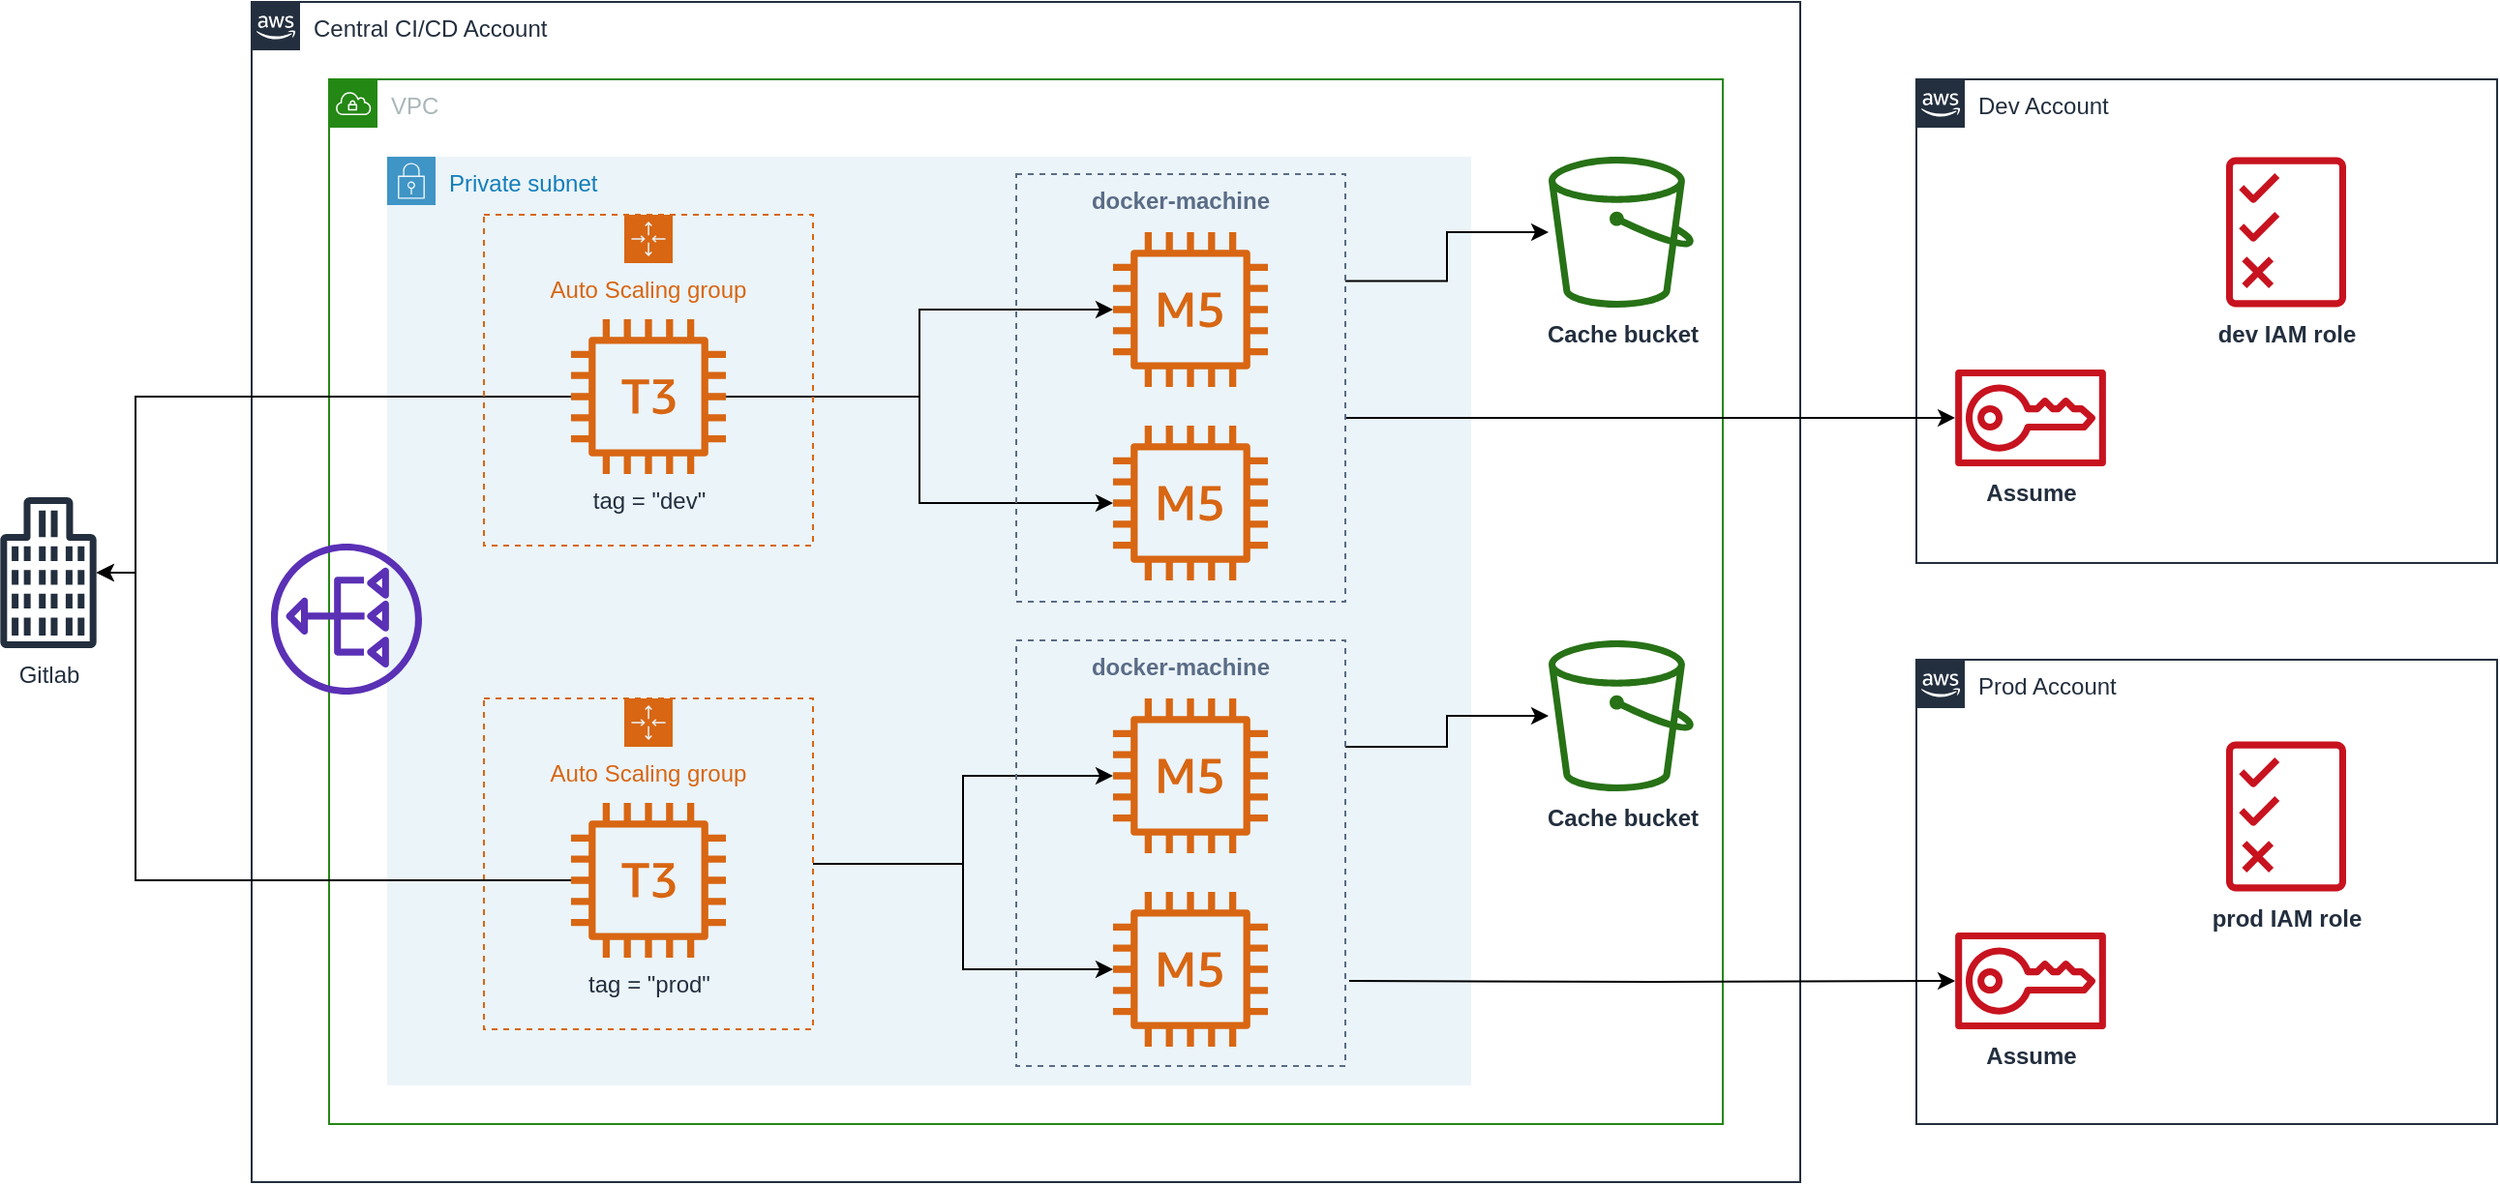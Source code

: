 <mxfile version="14.6.13" type="device"><diagram id="949aRTuQqDTLEtAHh42T" name="Page-1"><mxGraphModel dx="1763" dy="997" grid="1" gridSize="10" guides="1" tooltips="1" connect="1" arrows="1" fold="1" page="1" pageScale="1" pageWidth="1169" pageHeight="827" math="0" shadow="0"><root><mxCell id="0"/><mxCell id="1" style="" parent="0"/><mxCell id="NEs1l73thP598jEf9UOF-2" value="Central CI/CD Account" style="points=[[0,0],[0.25,0],[0.5,0],[0.75,0],[1,0],[1,0.25],[1,0.5],[1,0.75],[1,1],[0.75,1],[0.5,1],[0.25,1],[0,1],[0,0.75],[0,0.5],[0,0.25]];outlineConnect=0;gradientColor=none;html=1;whiteSpace=wrap;fontSize=12;fontStyle=0;shape=mxgraph.aws4.group;grIcon=mxgraph.aws4.group_aws_cloud_alt;strokeColor=#232F3E;fillColor=none;verticalAlign=top;align=left;spacingLeft=30;fontColor=#232F3E;dashed=0;" parent="1" vertex="1"><mxGeometry x="190" y="170" width="800" height="610" as="geometry"/></mxCell><mxCell id="NEs1l73thP598jEf9UOF-9" value="Dev Account" style="points=[[0,0],[0.25,0],[0.5,0],[0.75,0],[1,0],[1,0.25],[1,0.5],[1,0.75],[1,1],[0.75,1],[0.5,1],[0.25,1],[0,1],[0,0.75],[0,0.5],[0,0.25]];outlineConnect=0;gradientColor=none;html=1;whiteSpace=wrap;fontSize=12;fontStyle=0;shape=mxgraph.aws4.group;grIcon=mxgraph.aws4.group_aws_cloud_alt;strokeColor=#232F3E;fillColor=none;verticalAlign=top;align=left;spacingLeft=30;fontColor=#232F3E;dashed=0;" parent="1" vertex="1"><mxGeometry x="1050" y="210" width="300" height="250" as="geometry"/></mxCell><mxCell id="NEs1l73thP598jEf9UOF-11" value="VPC" style="points=[[0,0],[0.25,0],[0.5,0],[0.75,0],[1,0],[1,0.25],[1,0.5],[1,0.75],[1,1],[0.75,1],[0.5,1],[0.25,1],[0,1],[0,0.75],[0,0.5],[0,0.25]];outlineConnect=0;gradientColor=none;html=1;whiteSpace=wrap;fontSize=12;fontStyle=0;shape=mxgraph.aws4.group;grIcon=mxgraph.aws4.group_vpc;strokeColor=#248814;fillColor=none;verticalAlign=top;align=left;spacingLeft=30;fontColor=#AAB7B8;dashed=0;" parent="1" vertex="1"><mxGeometry x="230" y="210" width="720" height="540" as="geometry"/></mxCell><mxCell id="NEs1l73thP598jEf9UOF-12" value="Gitlab" style="outlineConnect=0;fontColor=#232F3E;gradientColor=none;fillColor=#232F3E;strokeColor=none;dashed=0;verticalLabelPosition=bottom;verticalAlign=top;align=center;html=1;fontSize=12;fontStyle=0;aspect=fixed;pointerEvents=1;shape=mxgraph.aws4.office_building;" parent="1" vertex="1"><mxGeometry x="60" y="426" width="50" height="78" as="geometry"/></mxCell><mxCell id="NEs1l73thP598jEf9UOF-13" value="Private subnet" style="points=[[0,0],[0.25,0],[0.5,0],[0.75,0],[1,0],[1,0.25],[1,0.5],[1,0.75],[1,1],[0.75,1],[0.5,1],[0.25,1],[0,1],[0,0.75],[0,0.5],[0,0.25]];outlineConnect=0;gradientColor=none;html=1;whiteSpace=wrap;fontSize=12;fontStyle=0;shape=mxgraph.aws4.group;grIcon=mxgraph.aws4.group_security_group;grStroke=0;strokeColor=#147EBA;fillColor=#E6F2F8;verticalAlign=top;align=left;spacingLeft=30;fontColor=#147EBA;dashed=0;opacity=80;" parent="1" vertex="1"><mxGeometry x="260" y="250" width="560" height="480" as="geometry"/></mxCell><mxCell id="NEs1l73thP598jEf9UOF-14" value="" style="outlineConnect=0;fontColor=#232F3E;fillColor=#5A30B5;strokeColor=none;dashed=0;verticalLabelPosition=bottom;verticalAlign=top;align=center;html=1;fontSize=12;fontStyle=0;aspect=fixed;pointerEvents=1;shape=mxgraph.aws4.nat_gateway;direction=west;" parent="1" vertex="1"><mxGeometry x="200" y="450" width="78" height="78" as="geometry"/></mxCell><mxCell id="NEs1l73thP598jEf9UOF-24" style="edgeStyle=orthogonalEdgeStyle;rounded=0;orthogonalLoop=1;jettySize=auto;html=1;" parent="1" source="NEs1l73thP598jEf9UOF-16" target="NEs1l73thP598jEf9UOF-18" edge="1"><mxGeometry relative="1" as="geometry"/></mxCell><mxCell id="NEs1l73thP598jEf9UOF-25" style="edgeStyle=orthogonalEdgeStyle;rounded=0;orthogonalLoop=1;jettySize=auto;html=1;" parent="1" source="NEs1l73thP598jEf9UOF-16" target="NEs1l73thP598jEf9UOF-17" edge="1"><mxGeometry relative="1" as="geometry"/></mxCell><mxCell id="NEs1l73thP598jEf9UOF-26" style="edgeStyle=orthogonalEdgeStyle;rounded=0;orthogonalLoop=1;jettySize=auto;html=1;exitX=1;exitY=0.25;exitDx=0;exitDy=0;" parent="1" source="NEs1l73thP598jEf9UOF-21" target="NEs1l73thP598jEf9UOF-22" edge="1"><mxGeometry relative="1" as="geometry"/></mxCell><mxCell id="NEs1l73thP598jEf9UOF-29" style="edgeStyle=orthogonalEdgeStyle;rounded=0;orthogonalLoop=1;jettySize=auto;html=1;exitX=1;exitY=0.57;exitDx=0;exitDy=0;exitPerimeter=0;" parent="1" source="NEs1l73thP598jEf9UOF-21" target="NEs1l73thP598jEf9UOF-28" edge="1"><mxGeometry relative="1" as="geometry"/></mxCell><mxCell id="NEs1l73thP598jEf9UOF-36" style="edgeStyle=orthogonalEdgeStyle;rounded=0;orthogonalLoop=1;jettySize=auto;html=1;" parent="1" source="NEs1l73thP598jEf9UOF-16" target="NEs1l73thP598jEf9UOF-12" edge="1"><mxGeometry relative="1" as="geometry"><Array as="points"><mxPoint x="130" y="374"/><mxPoint x="130" y="465"/></Array></mxGeometry></mxCell><mxCell id="oSZ7DmNpVoADhu2886d8-1" value="Prod Account" style="points=[[0,0],[0.25,0],[0.5,0],[0.75,0],[1,0],[1,0.25],[1,0.5],[1,0.75],[1,1],[0.75,1],[0.5,1],[0.25,1],[0,1],[0,0.75],[0,0.5],[0,0.25]];outlineConnect=0;gradientColor=none;html=1;whiteSpace=wrap;fontSize=12;fontStyle=0;shape=mxgraph.aws4.group;grIcon=mxgraph.aws4.group_aws_cloud_alt;strokeColor=#232F3E;fillColor=none;verticalAlign=top;align=left;spacingLeft=30;fontColor=#232F3E;dashed=0;" parent="1" vertex="1"><mxGeometry x="1050" y="510" width="300" height="240" as="geometry"/></mxCell><mxCell id="NEs1l73thP598jEf9UOF-15" value="Runner" style="" parent="0"/><mxCell id="NEs1l73thP598jEf9UOF-21" value="docker-machine" style="fillColor=none;strokeColor=#5A6C86;dashed=1;verticalAlign=top;fontStyle=1;fontColor=#5A6C86;" parent="NEs1l73thP598jEf9UOF-15" vertex="1"><mxGeometry x="585" y="259" width="170" height="221" as="geometry"/></mxCell><mxCell id="NEs1l73thP598jEf9UOF-19" value="Auto Scaling group" style="points=[[0,0],[0.25,0],[0.5,0],[0.75,0],[1,0],[1,0.25],[1,0.5],[1,0.75],[1,1],[0.75,1],[0.5,1],[0.25,1],[0,1],[0,0.75],[0,0.5],[0,0.25]];outlineConnect=0;gradientColor=none;html=1;whiteSpace=wrap;fontSize=12;fontStyle=0;shape=mxgraph.aws4.groupCenter;grIcon=mxgraph.aws4.group_auto_scaling_group;grStroke=1;strokeColor=#D86613;fillColor=none;verticalAlign=top;align=center;fontColor=#D86613;dashed=1;spacingTop=25;" parent="NEs1l73thP598jEf9UOF-15" vertex="1"><mxGeometry x="310" y="280" width="170" height="171" as="geometry"/></mxCell><mxCell id="NEs1l73thP598jEf9UOF-16" value="tag = &quot;dev&quot;" style="outlineConnect=0;fontColor=#232F3E;gradientColor=none;fillColor=#D86613;strokeColor=none;dashed=0;verticalLabelPosition=bottom;verticalAlign=top;align=center;html=1;fontSize=12;fontStyle=0;aspect=fixed;pointerEvents=1;shape=mxgraph.aws4.t3_instance;" parent="NEs1l73thP598jEf9UOF-15" vertex="1"><mxGeometry x="355" y="334" width="80" height="80" as="geometry"/></mxCell><mxCell id="NEs1l73thP598jEf9UOF-17" value="" style="outlineConnect=0;fontColor=#232F3E;gradientColor=none;fillColor=#D86613;strokeColor=none;dashed=0;verticalLabelPosition=bottom;verticalAlign=top;align=center;html=1;fontSize=12;fontStyle=0;aspect=fixed;pointerEvents=1;shape=mxgraph.aws4.m5_instance;" parent="NEs1l73thP598jEf9UOF-15" vertex="1"><mxGeometry x="635" y="389" width="80" height="80" as="geometry"/></mxCell><mxCell id="NEs1l73thP598jEf9UOF-18" value="" style="outlineConnect=0;fontColor=#232F3E;gradientColor=none;fillColor=#D86613;strokeColor=none;dashed=0;verticalLabelPosition=bottom;verticalAlign=top;align=center;html=1;fontSize=12;fontStyle=0;aspect=fixed;pointerEvents=1;shape=mxgraph.aws4.m5_instance;" parent="NEs1l73thP598jEf9UOF-15" vertex="1"><mxGeometry x="635" y="289" width="80" height="80" as="geometry"/></mxCell><mxCell id="NEs1l73thP598jEf9UOF-22" value="&lt;b&gt;Cache bucket&lt;/b&gt;" style="outlineConnect=0;fontColor=#232F3E;gradientColor=none;fillColor=#277116;strokeColor=none;dashed=0;verticalLabelPosition=bottom;verticalAlign=top;align=center;html=1;fontSize=12;fontStyle=0;aspect=fixed;pointerEvents=1;shape=mxgraph.aws4.bucket;" parent="NEs1l73thP598jEf9UOF-15" vertex="1"><mxGeometry x="860" y="250" width="75" height="78" as="geometry"/></mxCell><mxCell id="NEs1l73thP598jEf9UOF-27" value="&lt;b&gt;dev IAM role&lt;/b&gt;" style="outlineConnect=0;fontColor=#232F3E;gradientColor=none;fillColor=#C7131F;strokeColor=none;dashed=0;verticalLabelPosition=bottom;verticalAlign=top;align=center;html=1;fontSize=12;fontStyle=0;aspect=fixed;pointerEvents=1;shape=mxgraph.aws4.permissions;" parent="NEs1l73thP598jEf9UOF-15" vertex="1"><mxGeometry x="1210" y="250" width="62" height="78" as="geometry"/></mxCell><mxCell id="NEs1l73thP598jEf9UOF-28" value="&lt;b&gt;Assume&lt;/b&gt;" style="outlineConnect=0;fontColor=#232F3E;gradientColor=none;fillColor=#C7131F;strokeColor=none;dashed=0;verticalLabelPosition=bottom;verticalAlign=top;align=center;html=1;fontSize=12;fontStyle=0;aspect=fixed;pointerEvents=1;shape=mxgraph.aws4.sts;" parent="NEs1l73thP598jEf9UOF-15" vertex="1"><mxGeometry x="1070" y="360" width="78" height="50" as="geometry"/></mxCell><mxCell id="oSZ7DmNpVoADhu2886d8-2" style="edgeStyle=orthogonalEdgeStyle;rounded=0;orthogonalLoop=1;jettySize=auto;html=1;exitX=0.5;exitY=1;exitDx=0;exitDy=0;" parent="NEs1l73thP598jEf9UOF-15" source="NEs1l73thP598jEf9UOF-19" target="NEs1l73thP598jEf9UOF-19" edge="1"><mxGeometry relative="1" as="geometry"/></mxCell><mxCell id="oSZ7DmNpVoADhu2886d8-13" style="edgeStyle=orthogonalEdgeStyle;rounded=0;orthogonalLoop=1;jettySize=auto;html=1;" parent="NEs1l73thP598jEf9UOF-15" source="oSZ7DmNpVoADhu2886d8-3" target="oSZ7DmNpVoADhu2886d8-7" edge="1"><mxGeometry relative="1" as="geometry"/></mxCell><mxCell id="oSZ7DmNpVoADhu2886d8-14" style="edgeStyle=orthogonalEdgeStyle;rounded=0;orthogonalLoop=1;jettySize=auto;html=1;" parent="NEs1l73thP598jEf9UOF-15" source="oSZ7DmNpVoADhu2886d8-3" target="oSZ7DmNpVoADhu2886d8-6" edge="1"><mxGeometry relative="1" as="geometry"/></mxCell><mxCell id="oSZ7DmNpVoADhu2886d8-3" value="Auto Scaling group" style="points=[[0,0],[0.25,0],[0.5,0],[0.75,0],[1,0],[1,0.25],[1,0.5],[1,0.75],[1,1],[0.75,1],[0.5,1],[0.25,1],[0,1],[0,0.75],[0,0.5],[0,0.25]];outlineConnect=0;gradientColor=none;html=1;whiteSpace=wrap;fontSize=12;fontStyle=0;shape=mxgraph.aws4.groupCenter;grIcon=mxgraph.aws4.group_auto_scaling_group;grStroke=1;strokeColor=#D86613;fillColor=none;verticalAlign=top;align=center;fontColor=#D86613;dashed=1;spacingTop=25;" parent="NEs1l73thP598jEf9UOF-15" vertex="1"><mxGeometry x="310" y="530" width="170" height="171" as="geometry"/></mxCell><mxCell id="oSZ7DmNpVoADhu2886d8-17" style="edgeStyle=orthogonalEdgeStyle;rounded=0;orthogonalLoop=1;jettySize=auto;html=1;" parent="NEs1l73thP598jEf9UOF-15" source="oSZ7DmNpVoADhu2886d8-4" target="NEs1l73thP598jEf9UOF-12" edge="1"><mxGeometry relative="1" as="geometry"><Array as="points"><mxPoint x="130" y="624"/><mxPoint x="130" y="465"/></Array></mxGeometry></mxCell><mxCell id="oSZ7DmNpVoADhu2886d8-4" value="tag = &quot;prod&quot;" style="outlineConnect=0;fontColor=#232F3E;gradientColor=none;fillColor=#D86613;strokeColor=none;dashed=0;verticalLabelPosition=bottom;verticalAlign=top;align=center;html=1;fontSize=12;fontStyle=0;aspect=fixed;pointerEvents=1;shape=mxgraph.aws4.t3_instance;" parent="NEs1l73thP598jEf9UOF-15" vertex="1"><mxGeometry x="355" y="584" width="80" height="80" as="geometry"/></mxCell><mxCell id="oSZ7DmNpVoADhu2886d8-11" style="edgeStyle=orthogonalEdgeStyle;rounded=0;orthogonalLoop=1;jettySize=auto;html=1;exitX=1;exitY=0.25;exitDx=0;exitDy=0;" parent="NEs1l73thP598jEf9UOF-15" source="oSZ7DmNpVoADhu2886d8-5" target="oSZ7DmNpVoADhu2886d8-10" edge="1"><mxGeometry relative="1" as="geometry"/></mxCell><mxCell id="oSZ7DmNpVoADhu2886d8-12" style="edgeStyle=orthogonalEdgeStyle;rounded=0;orthogonalLoop=1;jettySize=auto;html=1;" parent="NEs1l73thP598jEf9UOF-15" target="oSZ7DmNpVoADhu2886d8-8" edge="1"><mxGeometry relative="1" as="geometry"><mxPoint x="757" y="676" as="sourcePoint"/></mxGeometry></mxCell><mxCell id="oSZ7DmNpVoADhu2886d8-5" value="docker-machine" style="fillColor=none;strokeColor=#5A6C86;dashed=1;verticalAlign=top;fontStyle=1;fontColor=#5A6C86;" parent="NEs1l73thP598jEf9UOF-15" vertex="1"><mxGeometry x="585" y="500" width="170" height="220" as="geometry"/></mxCell><mxCell id="oSZ7DmNpVoADhu2886d8-6" value="" style="outlineConnect=0;fontColor=#232F3E;gradientColor=none;fillColor=#D86613;strokeColor=none;dashed=0;verticalLabelPosition=bottom;verticalAlign=top;align=center;html=1;fontSize=12;fontStyle=0;aspect=fixed;pointerEvents=1;shape=mxgraph.aws4.m5_instance;" parent="NEs1l73thP598jEf9UOF-15" vertex="1"><mxGeometry x="635" y="630" width="80" height="80" as="geometry"/></mxCell><mxCell id="oSZ7DmNpVoADhu2886d8-7" value="" style="outlineConnect=0;fontColor=#232F3E;gradientColor=none;fillColor=#D86613;strokeColor=none;dashed=0;verticalLabelPosition=bottom;verticalAlign=top;align=center;html=1;fontSize=12;fontStyle=0;aspect=fixed;pointerEvents=1;shape=mxgraph.aws4.m5_instance;" parent="NEs1l73thP598jEf9UOF-15" vertex="1"><mxGeometry x="635" y="530" width="80" height="80" as="geometry"/></mxCell><mxCell id="oSZ7DmNpVoADhu2886d8-8" value="&lt;b&gt;Assume&lt;/b&gt;" style="outlineConnect=0;fontColor=#232F3E;gradientColor=none;fillColor=#C7131F;strokeColor=none;dashed=0;verticalLabelPosition=bottom;verticalAlign=top;align=center;html=1;fontSize=12;fontStyle=0;aspect=fixed;pointerEvents=1;shape=mxgraph.aws4.sts;" parent="NEs1l73thP598jEf9UOF-15" vertex="1"><mxGeometry x="1070" y="651" width="78" height="50" as="geometry"/></mxCell><mxCell id="oSZ7DmNpVoADhu2886d8-9" value="&lt;b&gt;prod IAM role&lt;/b&gt;" style="outlineConnect=0;fontColor=#232F3E;gradientColor=none;fillColor=#C7131F;strokeColor=none;dashed=0;verticalLabelPosition=bottom;verticalAlign=top;align=center;html=1;fontSize=12;fontStyle=0;aspect=fixed;pointerEvents=1;shape=mxgraph.aws4.permissions;" parent="NEs1l73thP598jEf9UOF-15" vertex="1"><mxGeometry x="1210" y="552" width="62" height="78" as="geometry"/></mxCell><mxCell id="oSZ7DmNpVoADhu2886d8-10" value="&lt;b&gt;Cache bucket&lt;/b&gt;" style="outlineConnect=0;fontColor=#232F3E;gradientColor=none;fillColor=#277116;strokeColor=none;dashed=0;verticalLabelPosition=bottom;verticalAlign=top;align=center;html=1;fontSize=12;fontStyle=0;aspect=fixed;pointerEvents=1;shape=mxgraph.aws4.bucket;" parent="NEs1l73thP598jEf9UOF-15" vertex="1"><mxGeometry x="860" y="500" width="75" height="78" as="geometry"/></mxCell></root></mxGraphModel></diagram></mxfile>